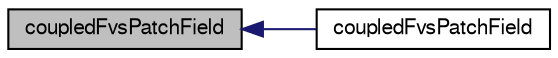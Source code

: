 digraph "coupledFvsPatchField"
{
  bgcolor="transparent";
  edge [fontname="FreeSans",fontsize="10",labelfontname="FreeSans",labelfontsize="10"];
  node [fontname="FreeSans",fontsize="10",shape=record];
  rankdir="LR";
  Node1 [label="coupledFvsPatchField",height=0.2,width=0.4,color="black", fillcolor="grey75", style="filled", fontcolor="black"];
  Node1 -> Node2 [dir="back",color="midnightblue",fontsize="10",style="solid",fontname="FreeSans"];
  Node2 [label="coupledFvsPatchField",height=0.2,width=0.4,color="black",URL="$a22370.html#aa6ea8b4cf9a4fc4720da8485419c87ba",tooltip="Construct from patch and internal field and patch field. "];
}
